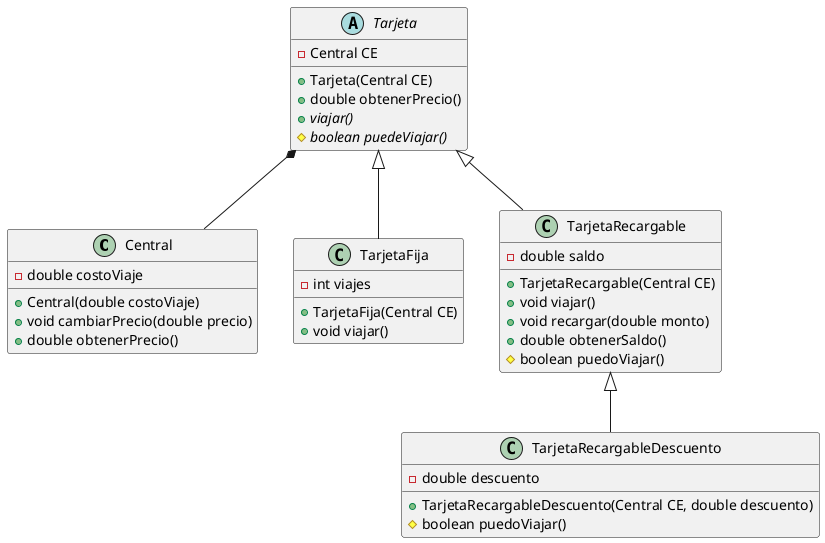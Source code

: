 @startuml
'https://plantuml.com/sequence-diagram


class Central {
    -double costoViaje
    +Central(double costoViaje)
    +void cambiarPrecio(double precio)
    +double obtenerPrecio()
}

' Defino viaje() en el padre yq los hijos usan el mismo method
abstract class Tarjeta {
    -Central CE
    +Tarjeta(Central CE)
    ' necesito poder acceder al precio desde tarjetaRecargable => primero se lo pido a central
    +double obtenerPrecio()
    +{abstract} viajar()
    ' un method se puede hacer protegido, así los hijos pueden acceder y reescribir
    #{abstract} boolean puedeViajar()
}

' Redefino viajar() pués es distinto el method en c/u
' En una pregunta saldo y en la otra si quedan viajes
class TarjetaFija {
    -int viajes
    +TarjetaFija(Central CE)
    +void viajar()
}

class TarjetaRecargable {
    -double saldo
    +TarjetaRecargable(Central CE)
    +void viajar()
    +void recargar(double monto)
    +double obtenerSaldo()
    #boolean puedoViajar()
}
' Esta clase es una especialización de la clase TarjetaRecargable
' Tiene lo mismo y algo más, por eso deduzco que se trata de una herencia y no de una hermana
class TarjetaRecargableDescuento {
    -double descuento
    +TarjetaRecargableDescuento(Central CE, double descuento)
    #boolean puedoViajar()
}

Tarjeta *-- Central
Tarjeta <|-- TarjetaFija
Tarjeta <|-- TarjetaRecargable
TarjetaRecargable <|-- TarjetaRecargableDescuento
@enduml